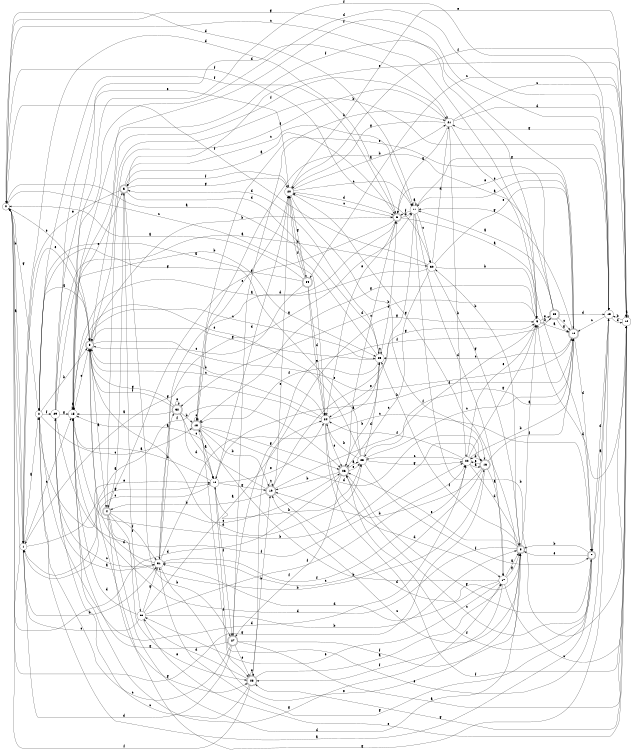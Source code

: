 digraph n29_8 {
__start0 [label="" shape="none"];

rankdir=LR;
size="8,5";

s0 [style="filled", color="black", fillcolor="white" shape="circle", label="0"];
s1 [style="filled", color="black", fillcolor="white" shape="circle", label="1"];
s2 [style="filled", color="black", fillcolor="white" shape="circle", label="2"];
s3 [style="rounded,filled", color="black", fillcolor="white" shape="doublecircle", label="3"];
s4 [style="rounded,filled", color="black", fillcolor="white" shape="doublecircle", label="4"];
s5 [style="rounded,filled", color="black", fillcolor="white" shape="doublecircle", label="5"];
s6 [style="rounded,filled", color="black", fillcolor="white" shape="doublecircle", label="6"];
s7 [style="rounded,filled", color="black", fillcolor="white" shape="doublecircle", label="7"];
s8 [style="rounded,filled", color="black", fillcolor="white" shape="doublecircle", label="8"];
s9 [style="filled", color="black", fillcolor="white" shape="circle", label="9"];
s10 [style="rounded,filled", color="black", fillcolor="white" shape="doublecircle", label="10"];
s11 [style="filled", color="black", fillcolor="white" shape="circle", label="11"];
s12 [style="filled", color="black", fillcolor="white" shape="circle", label="12"];
s13 [style="filled", color="black", fillcolor="white" shape="circle", label="13"];
s14 [style="filled", color="black", fillcolor="white" shape="circle", label="14"];
s15 [style="filled", color="black", fillcolor="white" shape="circle", label="15"];
s16 [style="rounded,filled", color="black", fillcolor="white" shape="doublecircle", label="16"];
s17 [style="filled", color="black", fillcolor="white" shape="circle", label="17"];
s18 [style="rounded,filled", color="black", fillcolor="white" shape="doublecircle", label="18"];
s19 [style="rounded,filled", color="black", fillcolor="white" shape="doublecircle", label="19"];
s20 [style="filled", color="black", fillcolor="white" shape="circle", label="20"];
s21 [style="filled", color="black", fillcolor="white" shape="circle", label="21"];
s22 [style="filled", color="black", fillcolor="white" shape="circle", label="22"];
s23 [style="filled", color="black", fillcolor="white" shape="circle", label="23"];
s24 [style="filled", color="black", fillcolor="white" shape="circle", label="24"];
s25 [style="filled", color="black", fillcolor="white" shape="circle", label="25"];
s26 [style="rounded,filled", color="black", fillcolor="white" shape="doublecircle", label="26"];
s27 [style="rounded,filled", color="black", fillcolor="white" shape="doublecircle", label="27"];
s28 [style="rounded,filled", color="black", fillcolor="white" shape="doublecircle", label="28"];
s29 [style="filled", color="black", fillcolor="white" shape="circle", label="29"];
s30 [style="filled", color="black", fillcolor="white" shape="circle", label="30"];
s31 [style="filled", color="black", fillcolor="white" shape="circle", label="31"];
s32 [style="rounded,filled", color="black", fillcolor="white" shape="doublecircle", label="32"];
s33 [style="filled", color="black", fillcolor="white" shape="circle", label="33"];
s34 [style="rounded,filled", color="black", fillcolor="white" shape="doublecircle", label="34"];
s35 [style="rounded,filled", color="black", fillcolor="white" shape="doublecircle", label="35"];
s0 -> s1 [label="a"];
s0 -> s1 [label="b"];
s0 -> s24 [label="c"];
s0 -> s11 [label="d"];
s0 -> s3 [label="e"];
s0 -> s30 [label="f"];
s0 -> s9 [label="g"];
s1 -> s2 [label="a"];
s1 -> s31 [label="b"];
s1 -> s15 [label="c"];
s1 -> s6 [label="d"];
s1 -> s3 [label="e"];
s1 -> s26 [label="f"];
s1 -> s14 [label="g"];
s2 -> s3 [label="a"];
s2 -> s3 [label="b"];
s2 -> s18 [label="c"];
s2 -> s22 [label="d"];
s2 -> s14 [label="e"];
s2 -> s29 [label="f"];
s2 -> s0 [label="g"];
s3 -> s4 [label="a"];
s3 -> s6 [label="b"];
s3 -> s25 [label="c"];
s3 -> s23 [label="d"];
s3 -> s10 [label="e"];
s3 -> s21 [label="f"];
s3 -> s28 [label="g"];
s4 -> s5 [label="a"];
s4 -> s16 [label="b"];
s4 -> s26 [label="c"];
s4 -> s8 [label="d"];
s4 -> s28 [label="e"];
s4 -> s31 [label="f"];
s4 -> s13 [label="g"];
s5 -> s6 [label="a"];
s5 -> s27 [label="b"];
s5 -> s11 [label="c"];
s5 -> s25 [label="d"];
s5 -> s1 [label="e"];
s5 -> s33 [label="f"];
s5 -> s20 [label="g"];
s6 -> s7 [label="a"];
s6 -> s11 [label="b"];
s6 -> s20 [label="c"];
s6 -> s31 [label="d"];
s6 -> s24 [label="e"];
s6 -> s2 [label="f"];
s6 -> s4 [label="g"];
s7 -> s2 [label="a"];
s7 -> s8 [label="b"];
s7 -> s26 [label="c"];
s7 -> s13 [label="d"];
s7 -> s8 [label="e"];
s7 -> s26 [label="f"];
s7 -> s31 [label="g"];
s8 -> s9 [label="a"];
s8 -> s30 [label="b"];
s8 -> s19 [label="c"];
s8 -> s15 [label="d"];
s8 -> s26 [label="e"];
s8 -> s25 [label="f"];
s8 -> s20 [label="g"];
s9 -> s10 [label="a"];
s9 -> s35 [label="b"];
s9 -> s0 [label="c"];
s9 -> s32 [label="d"];
s9 -> s35 [label="e"];
s9 -> s23 [label="f"];
s9 -> s18 [label="g"];
s10 -> s11 [label="a"];
s10 -> s14 [label="b"];
s10 -> s25 [label="c"];
s10 -> s7 [label="d"];
s10 -> s6 [label="e"];
s10 -> s15 [label="f"];
s10 -> s11 [label="g"];
s11 -> s11 [label="a"];
s11 -> s12 [label="b"];
s11 -> s30 [label="c"];
s11 -> s17 [label="d"];
s11 -> s24 [label="e"];
s11 -> s6 [label="f"];
s11 -> s13 [label="g"];
s12 -> s12 [label="a"];
s12 -> s13 [label="b"];
s12 -> s34 [label="c"];
s12 -> s9 [label="d"];
s12 -> s5 [label="e"];
s12 -> s20 [label="f"];
s12 -> s28 [label="g"];
s13 -> s7 [label="a"];
s13 -> s3 [label="b"];
s13 -> s10 [label="c"];
s13 -> s12 [label="d"];
s13 -> s14 [label="e"];
s13 -> s15 [label="f"];
s13 -> s21 [label="g"];
s14 -> s15 [label="a"];
s14 -> s23 [label="b"];
s14 -> s1 [label="c"];
s14 -> s20 [label="d"];
s14 -> s24 [label="e"];
s14 -> s27 [label="f"];
s14 -> s19 [label="g"];
s15 -> s15 [label="a"];
s15 -> s16 [label="b"];
s15 -> s3 [label="c"];
s15 -> s13 [label="d"];
s15 -> s5 [label="e"];
s15 -> s13 [label="f"];
s15 -> s17 [label="g"];
s16 -> s17 [label="a"];
s16 -> s19 [label="b"];
s16 -> s31 [label="c"];
s16 -> s22 [label="d"];
s16 -> s22 [label="e"];
s16 -> s10 [label="f"];
s16 -> s0 [label="g"];
s17 -> s8 [label="a"];
s17 -> s18 [label="b"];
s17 -> s12 [label="c"];
s17 -> s31 [label="d"];
s17 -> s33 [label="e"];
s17 -> s28 [label="f"];
s17 -> s8 [label="g"];
s18 -> s14 [label="a"];
s18 -> s19 [label="b"];
s18 -> s18 [label="c"];
s18 -> s16 [label="d"];
s18 -> s20 [label="e"];
s18 -> s28 [label="f"];
s18 -> s26 [label="g"];
s19 -> s15 [label="a"];
s19 -> s4 [label="b"];
s19 -> s19 [label="c"];
s19 -> s8 [label="d"];
s19 -> s20 [label="e"];
s19 -> s10 [label="f"];
s19 -> s9 [label="g"];
s20 -> s21 [label="a"];
s20 -> s16 [label="b"];
s20 -> s11 [label="c"];
s20 -> s6 [label="d"];
s20 -> s12 [label="e"];
s20 -> s5 [label="f"];
s20 -> s34 [label="g"];
s21 -> s6 [label="a"];
s21 -> s22 [label="b"];
s21 -> s12 [label="c"];
s21 -> s12 [label="d"];
s21 -> s9 [label="e"];
s21 -> s4 [label="f"];
s21 -> s20 [label="g"];
s22 -> s16 [label="a"];
s22 -> s10 [label="b"];
s22 -> s23 [label="c"];
s22 -> s8 [label="d"];
s22 -> s9 [label="e"];
s22 -> s24 [label="f"];
s22 -> s9 [label="g"];
s23 -> s2 [label="a"];
s23 -> s24 [label="b"];
s23 -> s10 [label="c"];
s23 -> s25 [label="d"];
s23 -> s15 [label="e"];
s23 -> s7 [label="f"];
s23 -> s22 [label="g"];
s24 -> s25 [label="a"];
s24 -> s3 [label="b"];
s24 -> s3 [label="c"];
s24 -> s17 [label="d"];
s24 -> s26 [label="e"];
s24 -> s12 [label="f"];
s24 -> s1 [label="g"];
s25 -> s0 [label="a"];
s25 -> s26 [label="b"];
s25 -> s25 [label="c"];
s25 -> s5 [label="d"];
s25 -> s6 [label="e"];
s25 -> s18 [label="f"];
s25 -> s3 [label="g"];
s26 -> s23 [label="a"];
s26 -> s19 [label="b"];
s26 -> s6 [label="c"];
s26 -> s0 [label="d"];
s26 -> s23 [label="e"];
s26 -> s27 [label="f"];
s26 -> s7 [label="g"];
s27 -> s12 [label="a"];
s27 -> s21 [label="b"];
s27 -> s2 [label="c"];
s27 -> s1 [label="d"];
s27 -> s28 [label="e"];
s27 -> s8 [label="f"];
s27 -> s15 [label="g"];
s28 -> s17 [label="a"];
s28 -> s19 [label="b"];
s28 -> s29 [label="c"];
s28 -> s33 [label="d"];
s28 -> s28 [label="e"];
s28 -> s0 [label="f"];
s28 -> s9 [label="g"];
s29 -> s30 [label="a"];
s29 -> s25 [label="b"];
s29 -> s31 [label="c"];
s29 -> s21 [label="d"];
s29 -> s20 [label="e"];
s29 -> s22 [label="f"];
s29 -> s15 [label="g"];
s30 -> s15 [label="a"];
s30 -> s9 [label="b"];
s30 -> s26 [label="c"];
s30 -> s21 [label="d"];
s30 -> s10 [label="e"];
s30 -> s0 [label="f"];
s30 -> s8 [label="g"];
s31 -> s29 [label="a"];
s31 -> s32 [label="b"];
s31 -> s7 [label="c"];
s31 -> s3 [label="d"];
s31 -> s8 [label="e"];
s31 -> s22 [label="f"];
s31 -> s11 [label="g"];
s32 -> s15 [label="a"];
s32 -> s18 [label="b"];
s32 -> s14 [label="c"];
s32 -> s14 [label="d"];
s32 -> s32 [label="e"];
s32 -> s3 [label="f"];
s32 -> s3 [label="g"];
s33 -> s24 [label="a"];
s33 -> s8 [label="b"];
s33 -> s1 [label="c"];
s33 -> s15 [label="d"];
s33 -> s12 [label="e"];
s33 -> s22 [label="f"];
s33 -> s31 [label="g"];
s34 -> s0 [label="a"];
s34 -> s20 [label="b"];
s34 -> s3 [label="c"];
s34 -> s24 [label="d"];
s34 -> s24 [label="e"];
s34 -> s20 [label="f"];
s34 -> s2 [label="g"];
s35 -> s11 [label="a"];
s35 -> s18 [label="b"];
s35 -> s10 [label="c"];
s35 -> s13 [label="d"];
s35 -> s18 [label="e"];
s35 -> s27 [label="f"];
s35 -> s10 [label="g"];

}